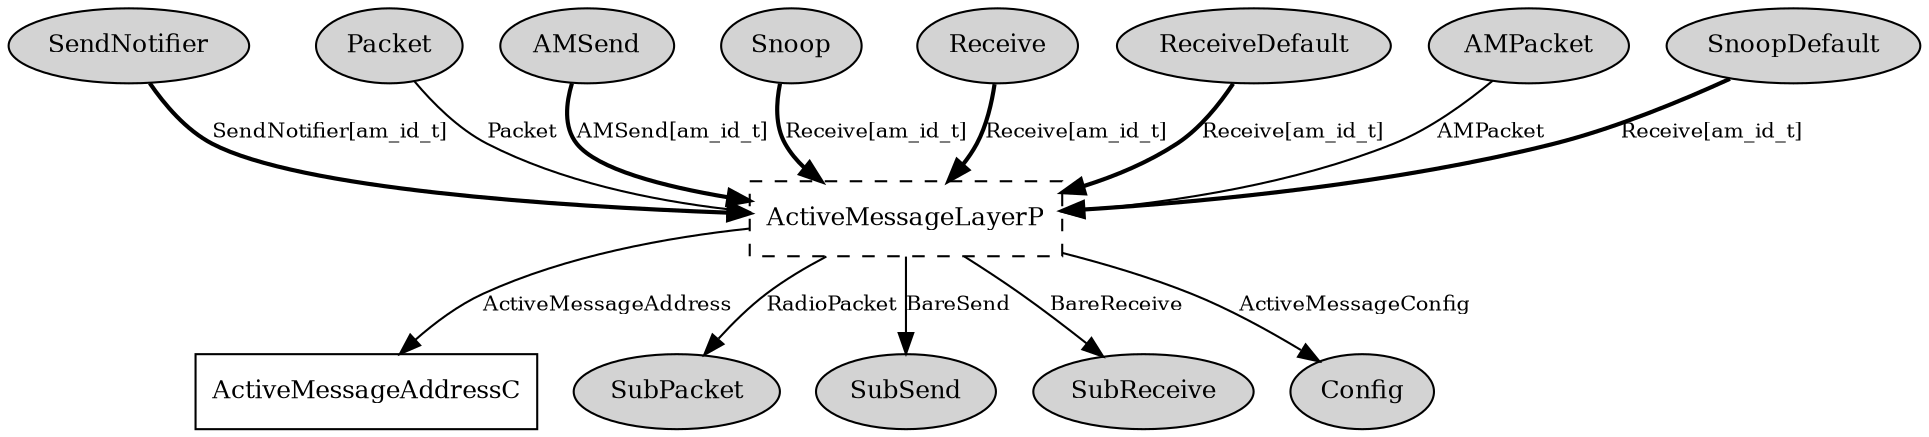 digraph "tos.lib.rfxlink.layers.ActiveMessageLayerC" {
  n0x40a72b88 [shape=ellipse, style=filled, label="SendNotifier", fontsize=12];
  "ActiveMessageLayerC.ActiveMessageLayerP" [fontsize=12, shape=box, style=dashed, label="ActiveMessageLayerP", URL="../chtml/tos.lib.rfxlink.layers.ActiveMessageLayerP.html"];
  n0x40a75ab0 [shape=ellipse, style=filled, label="Packet", fontsize=12];
  "ActiveMessageLayerC.ActiveMessageLayerP" [fontsize=12, shape=box, style=dashed, label="ActiveMessageLayerP", URL="../chtml/tos.lib.rfxlink.layers.ActiveMessageLayerP.html"];
  n0x40a74478 [shape=ellipse, style=filled, label="AMSend", fontsize=12];
  "ActiveMessageLayerC.ActiveMessageLayerP" [fontsize=12, shape=box, style=dashed, label="ActiveMessageLayerP", URL="../chtml/tos.lib.rfxlink.layers.ActiveMessageLayerP.html"];
  n0x40a72510 [shape=ellipse, style=filled, label="Snoop", fontsize=12];
  "ActiveMessageLayerC.ActiveMessageLayerP" [fontsize=12, shape=box, style=dashed, label="ActiveMessageLayerP", URL="../chtml/tos.lib.rfxlink.layers.ActiveMessageLayerP.html"];
  n0x40a74e38 [shape=ellipse, style=filled, label="Receive", fontsize=12];
  "ActiveMessageLayerC.ActiveMessageLayerP" [fontsize=12, shape=box, style=dashed, label="ActiveMessageLayerP", URL="../chtml/tos.lib.rfxlink.layers.ActiveMessageLayerP.html"];
  n0x40a712a8 [shape=ellipse, style=filled, label="ReceiveDefault", fontsize=12];
  "ActiveMessageLayerC.ActiveMessageLayerP" [fontsize=12, shape=box, style=dashed, label="ActiveMessageLayerP", URL="../chtml/tos.lib.rfxlink.layers.ActiveMessageLayerP.html"];
  n0x40a7fe78 [shape=ellipse, style=filled, label="AMPacket", fontsize=12];
  "ActiveMessageLayerC.ActiveMessageLayerP" [fontsize=12, shape=box, style=dashed, label="ActiveMessageLayerP", URL="../chtml/tos.lib.rfxlink.layers.ActiveMessageLayerP.html"];
  n0x40a71988 [shape=ellipse, style=filled, label="SnoopDefault", fontsize=12];
  "ActiveMessageLayerC.ActiveMessageLayerP" [fontsize=12, shape=box, style=dashed, label="ActiveMessageLayerP", URL="../chtml/tos.lib.rfxlink.layers.ActiveMessageLayerP.html"];
  "ActiveMessageLayerC.ActiveMessageLayerP" [fontsize=12, shape=box, style=dashed, label="ActiveMessageLayerP", URL="../chtml/tos.lib.rfxlink.layers.ActiveMessageLayerP.html"];
  "ActiveMessageAddressC" [fontsize=12, shape=box, URL="../chtml/ActiveMessageAddressC.html"];
  "ActiveMessageLayerC.ActiveMessageLayerP" [fontsize=12, shape=box, style=dashed, label="ActiveMessageLayerP", URL="../chtml/tos.lib.rfxlink.layers.ActiveMessageLayerP.html"];
  n0x40a71de0 [shape=ellipse, style=filled, label="SubPacket", fontsize=12];
  "ActiveMessageLayerC.ActiveMessageLayerP" [fontsize=12, shape=box, style=dashed, label="ActiveMessageLayerP", URL="../chtml/tos.lib.rfxlink.layers.ActiveMessageLayerP.html"];
  n0x40a93078 [shape=ellipse, style=filled, label="SubSend", fontsize=12];
  "ActiveMessageLayerC.ActiveMessageLayerP" [fontsize=12, shape=box, style=dashed, label="ActiveMessageLayerP", URL="../chtml/tos.lib.rfxlink.layers.ActiveMessageLayerP.html"];
  n0x40a92010 [shape=ellipse, style=filled, label="SubReceive", fontsize=12];
  "ActiveMessageLayerC.ActiveMessageLayerP" [fontsize=12, shape=box, style=dashed, label="ActiveMessageLayerP", URL="../chtml/tos.lib.rfxlink.layers.ActiveMessageLayerP.html"];
  n0x40a92448 [shape=ellipse, style=filled, label="Config", fontsize=12];
  "n0x40a72b88" -> "ActiveMessageLayerC.ActiveMessageLayerP" [label="SendNotifier[am_id_t]", style=bold, URL="../ihtml/tos.interfaces.SendNotifier.html", fontsize=10];
  "n0x40a75ab0" -> "ActiveMessageLayerC.ActiveMessageLayerP" [label="Packet", URL="../ihtml/tos.interfaces.Packet.html", fontsize=10];
  "n0x40a74478" -> "ActiveMessageLayerC.ActiveMessageLayerP" [label="AMSend[am_id_t]", style=bold, URL="../ihtml/tos.interfaces.AMSend.html", fontsize=10];
  "n0x40a72510" -> "ActiveMessageLayerC.ActiveMessageLayerP" [label="Receive[am_id_t]", style=bold, URL="../ihtml/tos.interfaces.Receive.html", fontsize=10];
  "n0x40a74e38" -> "ActiveMessageLayerC.ActiveMessageLayerP" [label="Receive[am_id_t]", style=bold, URL="../ihtml/tos.interfaces.Receive.html", fontsize=10];
  "n0x40a712a8" -> "ActiveMessageLayerC.ActiveMessageLayerP" [label="Receive[am_id_t]", style=bold, URL="../ihtml/tos.interfaces.Receive.html", fontsize=10];
  "n0x40a7fe78" -> "ActiveMessageLayerC.ActiveMessageLayerP" [label="AMPacket", URL="../ihtml/tos.interfaces.AMPacket.html", fontsize=10];
  "n0x40a71988" -> "ActiveMessageLayerC.ActiveMessageLayerP" [label="Receive[am_id_t]", style=bold, URL="../ihtml/tos.interfaces.Receive.html", fontsize=10];
  "ActiveMessageLayerC.ActiveMessageLayerP" -> "ActiveMessageAddressC" [label="ActiveMessageAddress", URL="../ihtml/tos.interfaces.ActiveMessageAddress.html", fontsize=10];
  "ActiveMessageLayerC.ActiveMessageLayerP" -> "n0x40a71de0" [label="RadioPacket", URL="../ihtml/tos.lib.rfxlink.util.RadioPacket.html", fontsize=10];
  "ActiveMessageLayerC.ActiveMessageLayerP" -> "n0x40a93078" [label="BareSend", URL="../ihtml/tos.lib.rfxlink.util.BareSend.html", fontsize=10];
  "ActiveMessageLayerC.ActiveMessageLayerP" -> "n0x40a92010" [label="BareReceive", URL="../ihtml/tos.lib.rfxlink.util.BareReceive.html", fontsize=10];
  "ActiveMessageLayerC.ActiveMessageLayerP" -> "n0x40a92448" [label="ActiveMessageConfig", URL="../ihtml/tos.lib.rfxlink.layers.ActiveMessageConfig.html", fontsize=10];
}

